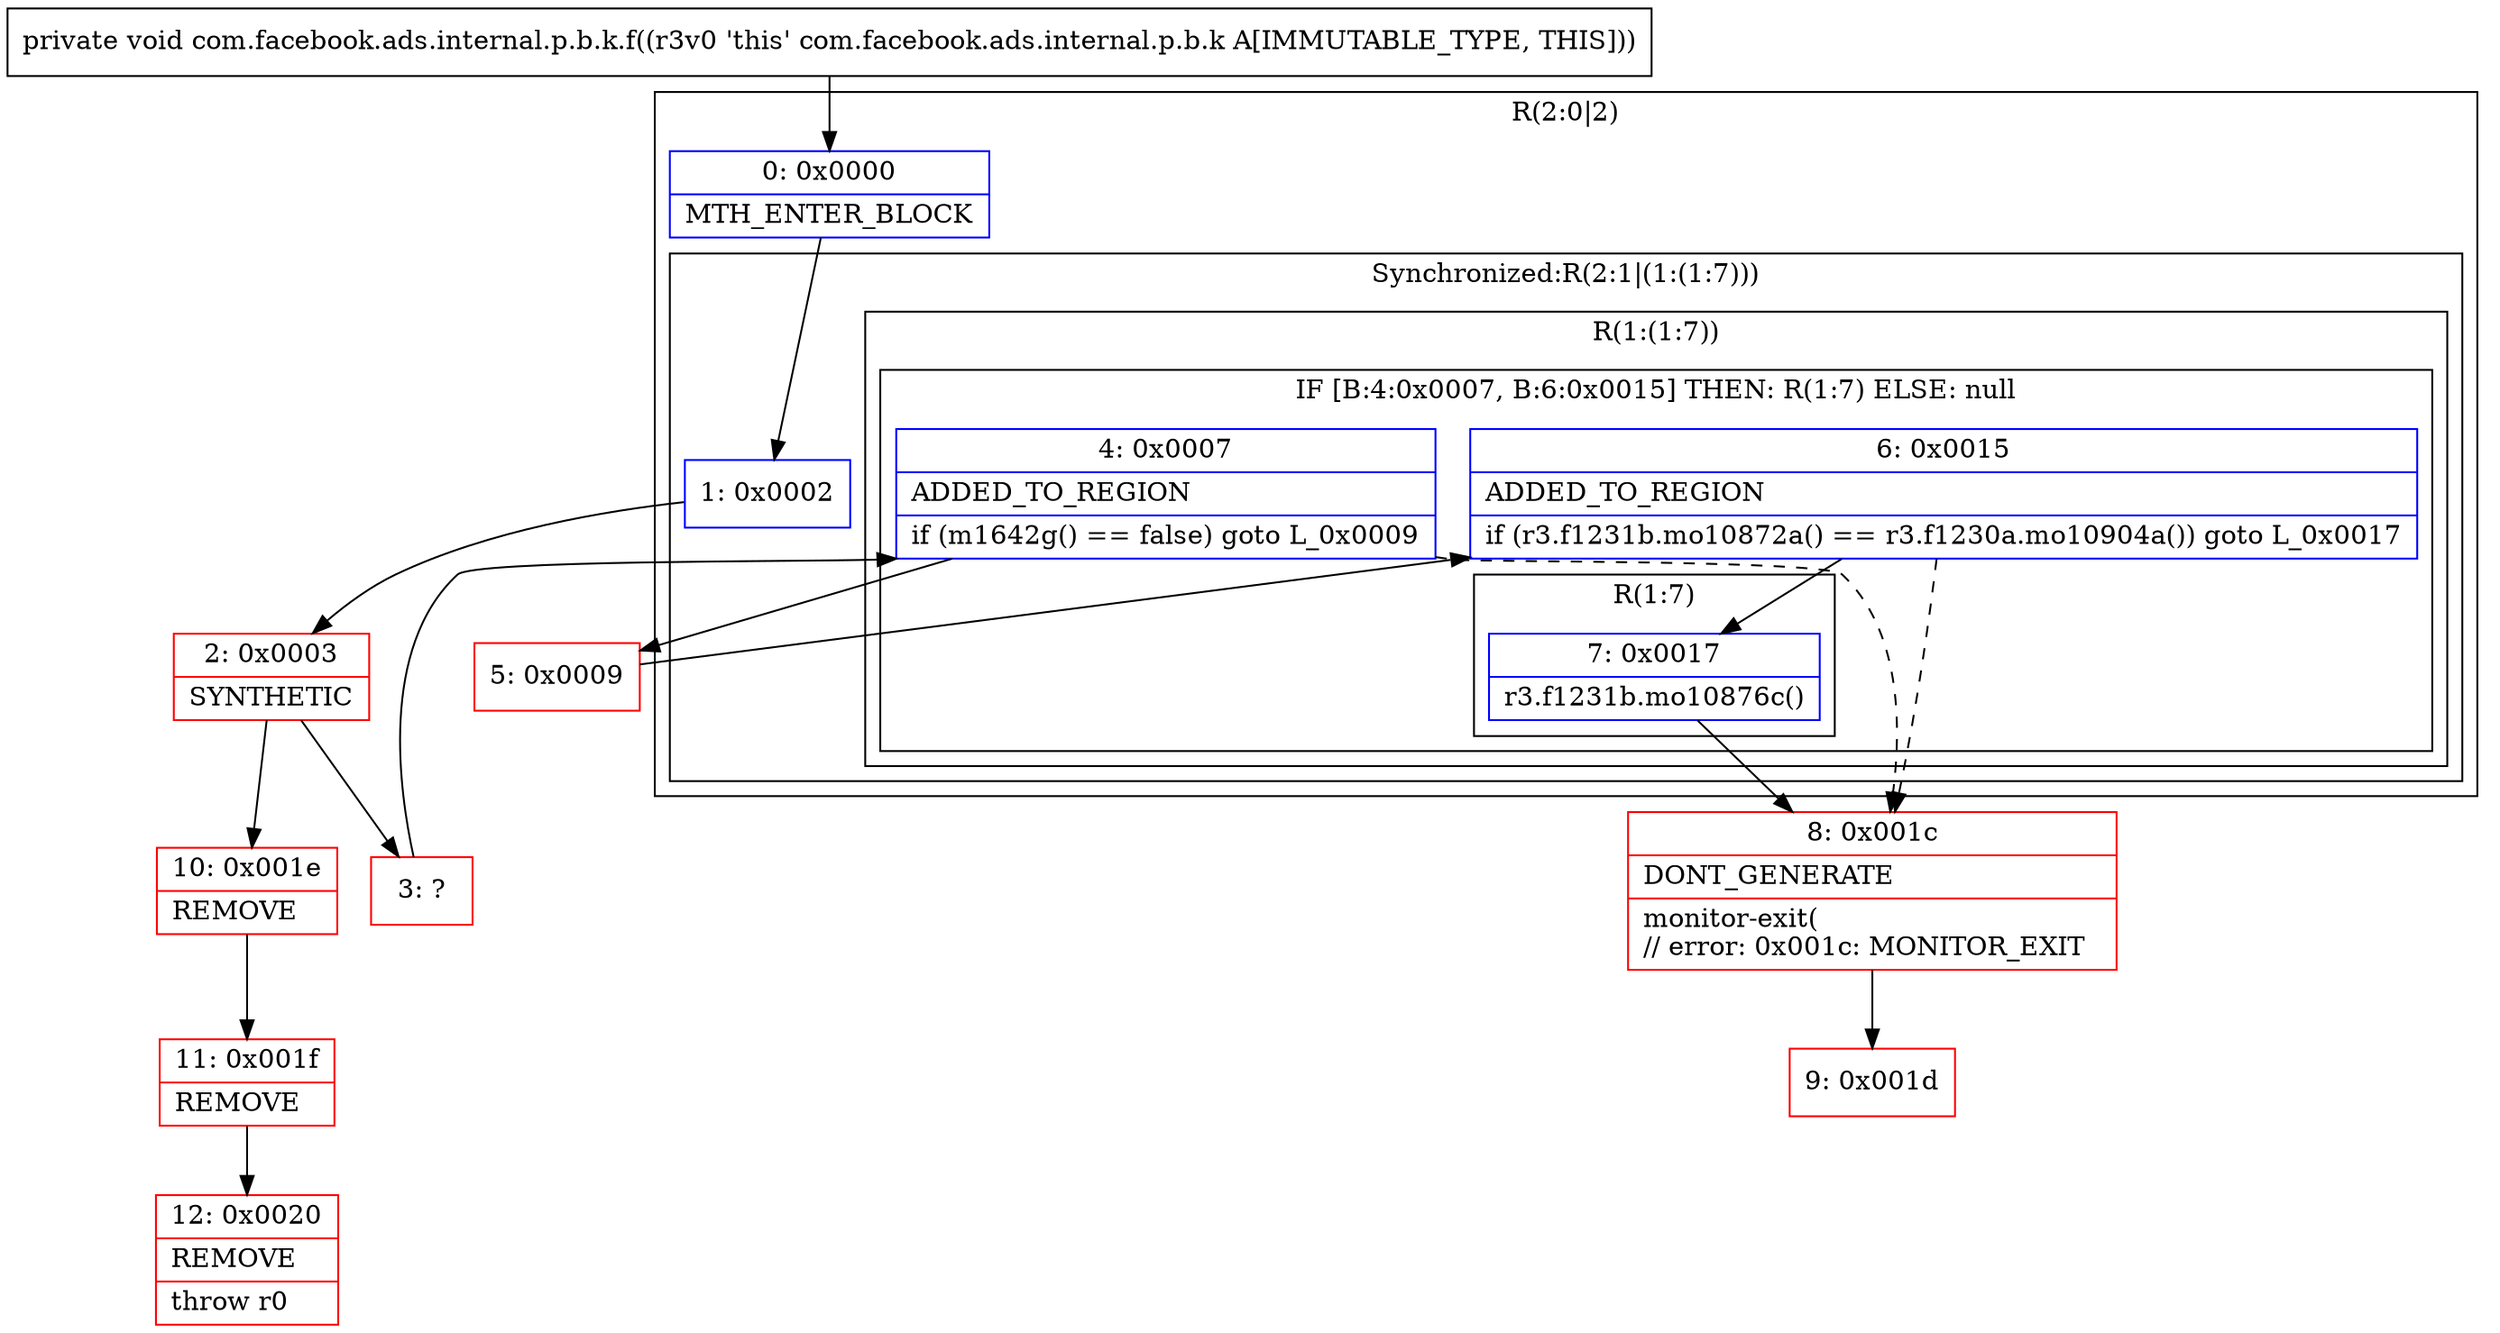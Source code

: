 digraph "CFG forcom.facebook.ads.internal.p.b.k.f()V" {
subgraph cluster_Region_1062210867 {
label = "R(2:0|2)";
node [shape=record,color=blue];
Node_0 [shape=record,label="{0\:\ 0x0000|MTH_ENTER_BLOCK\l}"];
subgraph cluster_SynchronizedRegion_1040383705 {
label = "Synchronized:R(2:1|(1:(1:7)))";
node [shape=record,color=blue];
Node_1 [shape=record,label="{1\:\ 0x0002}"];
subgraph cluster_Region_928028919 {
label = "R(1:(1:7))";
node [shape=record,color=blue];
subgraph cluster_IfRegion_1833004876 {
label = "IF [B:4:0x0007, B:6:0x0015] THEN: R(1:7) ELSE: null";
node [shape=record,color=blue];
Node_4 [shape=record,label="{4\:\ 0x0007|ADDED_TO_REGION\l|if (m1642g() == false) goto L_0x0009\l}"];
Node_6 [shape=record,label="{6\:\ 0x0015|ADDED_TO_REGION\l|if (r3.f1231b.mo10872a() == r3.f1230a.mo10904a()) goto L_0x0017\l}"];
subgraph cluster_Region_1380437570 {
label = "R(1:7)";
node [shape=record,color=blue];
Node_7 [shape=record,label="{7\:\ 0x0017|r3.f1231b.mo10876c()\l}"];
}
}
}
}
}
Node_2 [shape=record,color=red,label="{2\:\ 0x0003|SYNTHETIC\l}"];
Node_3 [shape=record,color=red,label="{3\:\ ?}"];
Node_5 [shape=record,color=red,label="{5\:\ 0x0009}"];
Node_8 [shape=record,color=red,label="{8\:\ 0x001c|DONT_GENERATE\l|monitor\-exit(\l\/\/ error: 0x001c: MONITOR_EXIT  \l}"];
Node_9 [shape=record,color=red,label="{9\:\ 0x001d}"];
Node_10 [shape=record,color=red,label="{10\:\ 0x001e|REMOVE\l}"];
Node_11 [shape=record,color=red,label="{11\:\ 0x001f|REMOVE\l}"];
Node_12 [shape=record,color=red,label="{12\:\ 0x0020|REMOVE\l|throw r0\l}"];
MethodNode[shape=record,label="{private void com.facebook.ads.internal.p.b.k.f((r3v0 'this' com.facebook.ads.internal.p.b.k A[IMMUTABLE_TYPE, THIS])) }"];
MethodNode -> Node_0;
Node_0 -> Node_1;
Node_1 -> Node_2;
Node_4 -> Node_5;
Node_4 -> Node_8[style=dashed];
Node_6 -> Node_7;
Node_6 -> Node_8[style=dashed];
Node_7 -> Node_8;
Node_2 -> Node_3;
Node_2 -> Node_10;
Node_3 -> Node_4;
Node_5 -> Node_6;
Node_8 -> Node_9;
Node_10 -> Node_11;
Node_11 -> Node_12;
}

